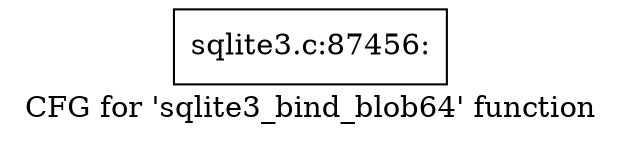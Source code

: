 digraph "CFG for 'sqlite3_bind_blob64' function" {
	label="CFG for 'sqlite3_bind_blob64' function";

	Node0x55c0f5ce1af0 [shape=record,label="{sqlite3.c:87456:}"];
}
